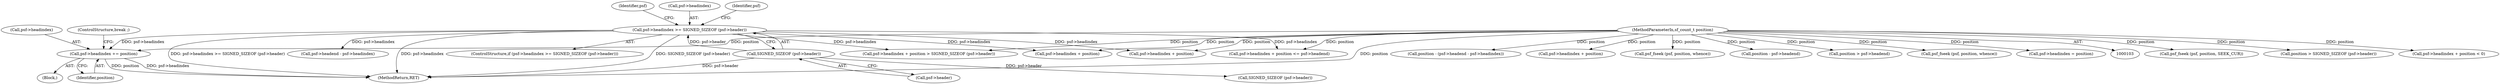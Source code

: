 digraph "0_libsndfile_708e996c87c5fae77b104ccfeb8f6db784c32074_14@pointer" {
"1000192" [label="(Call,psf->headindex += position)"];
"1000105" [label="(MethodParameterIn,sf_count_t position)"];
"1000167" [label="(Call,psf->headindex >= SIGNED_SIZEOF (psf->header))"];
"1000171" [label="(Call,SIGNED_SIZEOF (psf->header))"];
"1000193" [label="(Call,psf->headindex)"];
"1000199" [label="(Call,psf->headindex + position > SIGNED_SIZEOF (psf->header))"];
"1000217" [label="(Call,psf_fseek (psf, position, SEEK_CUR))"];
"1000183" [label="(Call,psf->headindex + position)"];
"1000113" [label="(Call,position > SIGNED_SIZEOF (psf->header))"];
"1000158" [label="(Call,psf->headindex + position < 0)"];
"1000200" [label="(Call,psf->headindex + position)"];
"1000235" [label="(Call,position - (psf->headend - psf->headindex))"];
"1000159" [label="(Call,psf->headindex + position)"];
"1000172" [label="(Call,psf->header)"];
"1000105" [label="(MethodParameterIn,sf_count_t position)"];
"1000120" [label="(Call,psf_fseek (psf, position, whence))"];
"1000167" [label="(Call,psf->headindex >= SIGNED_SIZEOF (psf->header))"];
"1000171" [label="(Call,SIGNED_SIZEOF (psf->header))"];
"1000144" [label="(Call,position - psf->headend)"];
"1000237" [label="(Call,psf->headend - psf->headindex)"];
"1000126" [label="(Call,position > psf->headend)"];
"1000260" [label="(MethodReturn,RET)"];
"1000185" [label="(Identifier,psf)"];
"1000176" [label="(Call,psf_fseek (psf, position, whence))"];
"1000150" [label="(Call,psf->headindex = position)"];
"1000168" [label="(Call,psf->headindex)"];
"1000166" [label="(ControlStructure,if (psf->headindex >= SIGNED_SIZEOF (psf->header)))"];
"1000191" [label="(Block,)"];
"1000192" [label="(Call,psf->headindex += position)"];
"1000196" [label="(Identifier,position)"];
"1000177" [label="(Identifier,psf)"];
"1000205" [label="(Call,SIGNED_SIZEOF (psf->header))"];
"1000182" [label="(Call,psf->headindex + position <= psf->headend)"];
"1000197" [label="(ControlStructure,break ;)"];
"1000192" -> "1000191"  [label="AST: "];
"1000192" -> "1000196"  [label="CFG: "];
"1000193" -> "1000192"  [label="AST: "];
"1000196" -> "1000192"  [label="AST: "];
"1000197" -> "1000192"  [label="CFG: "];
"1000192" -> "1000260"  [label="DDG: psf->headindex"];
"1000192" -> "1000260"  [label="DDG: position"];
"1000105" -> "1000192"  [label="DDG: position"];
"1000167" -> "1000192"  [label="DDG: psf->headindex"];
"1000105" -> "1000103"  [label="AST: "];
"1000105" -> "1000260"  [label="DDG: position"];
"1000105" -> "1000113"  [label="DDG: position"];
"1000105" -> "1000120"  [label="DDG: position"];
"1000105" -> "1000126"  [label="DDG: position"];
"1000105" -> "1000144"  [label="DDG: position"];
"1000105" -> "1000150"  [label="DDG: position"];
"1000105" -> "1000158"  [label="DDG: position"];
"1000105" -> "1000159"  [label="DDG: position"];
"1000105" -> "1000176"  [label="DDG: position"];
"1000105" -> "1000182"  [label="DDG: position"];
"1000105" -> "1000183"  [label="DDG: position"];
"1000105" -> "1000199"  [label="DDG: position"];
"1000105" -> "1000200"  [label="DDG: position"];
"1000105" -> "1000217"  [label="DDG: position"];
"1000105" -> "1000235"  [label="DDG: position"];
"1000167" -> "1000166"  [label="AST: "];
"1000167" -> "1000171"  [label="CFG: "];
"1000168" -> "1000167"  [label="AST: "];
"1000171" -> "1000167"  [label="AST: "];
"1000177" -> "1000167"  [label="CFG: "];
"1000185" -> "1000167"  [label="CFG: "];
"1000167" -> "1000260"  [label="DDG: psf->headindex"];
"1000167" -> "1000260"  [label="DDG: psf->headindex >= SIGNED_SIZEOF (psf->header)"];
"1000167" -> "1000260"  [label="DDG: SIGNED_SIZEOF (psf->header)"];
"1000171" -> "1000167"  [label="DDG: psf->header"];
"1000167" -> "1000182"  [label="DDG: psf->headindex"];
"1000167" -> "1000183"  [label="DDG: psf->headindex"];
"1000167" -> "1000199"  [label="DDG: psf->headindex"];
"1000167" -> "1000200"  [label="DDG: psf->headindex"];
"1000167" -> "1000237"  [label="DDG: psf->headindex"];
"1000171" -> "1000172"  [label="CFG: "];
"1000172" -> "1000171"  [label="AST: "];
"1000171" -> "1000260"  [label="DDG: psf->header"];
"1000171" -> "1000205"  [label="DDG: psf->header"];
}
